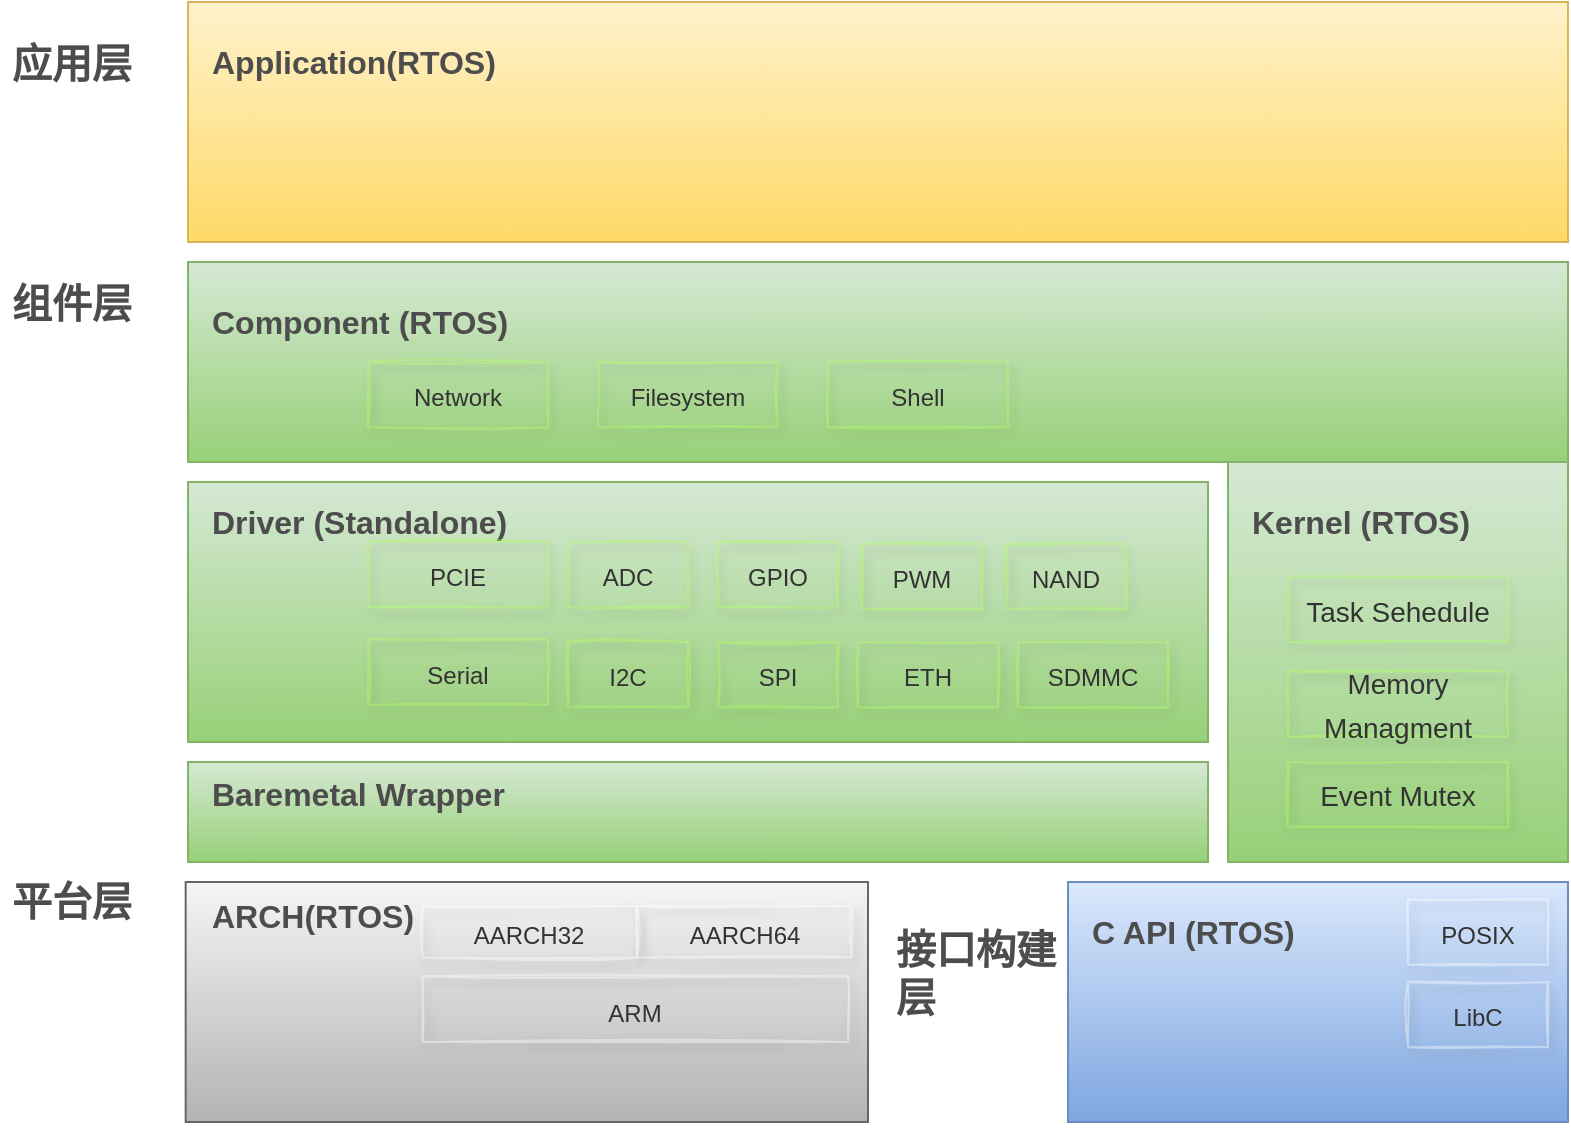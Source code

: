 <mxfile>
    <diagram id="SvlP1NektO_tn8SzzRXW" name="第 1 页">
        <mxGraphModel dx="576" dy="439" grid="1" gridSize="10" guides="1" tooltips="1" connect="1" arrows="1" fold="1" page="1" pageScale="1" pageWidth="827" pageHeight="1169" background="none" math="0" shadow="0">
            <root>
                <mxCell id="0"/>
                <mxCell id="1" parent="0"/>
                <mxCell id="2" value="" style="rounded=0;whiteSpace=wrap;html=1;gradientColor=#ffd966;fillColor=#fff2cc;strokeColor=#d6b656;labelPosition=center;verticalLabelPosition=top;align=center;verticalAlign=bottom;" parent="1" vertex="1">
                    <mxGeometry x="110" y="120" width="690" height="120" as="geometry"/>
                </mxCell>
                <mxCell id="5" value="" style="rounded=0;whiteSpace=wrap;html=1;gradientColor=#97d077;fillColor=#d5e8d4;strokeColor=#82b366;" parent="1" vertex="1">
                    <mxGeometry x="110" y="250" width="690" height="100" as="geometry"/>
                </mxCell>
                <mxCell id="8" value="&lt;font color=&quot;#4d4d4d&quot;&gt;&lt;span style=&quot;font-size: 16px;&quot;&gt;&lt;b&gt;Application(RTOS)&lt;/b&gt;&lt;/span&gt;&lt;/font&gt;" style="text;html=1;strokeColor=none;fillColor=none;align=left;verticalAlign=middle;whiteSpace=wrap;rounded=0;" parent="1" vertex="1">
                    <mxGeometry x="120" y="140" width="90" height="20" as="geometry"/>
                </mxCell>
                <mxCell id="11" value="&lt;font color=&quot;#4d4d4d&quot;&gt;&lt;span style=&quot;font-size: 16px;&quot;&gt;&lt;b&gt;Component (RTOS)&lt;/b&gt;&lt;/span&gt;&lt;/font&gt;" style="text;html=1;strokeColor=none;fillColor=none;align=left;verticalAlign=middle;whiteSpace=wrap;rounded=0;" parent="1" vertex="1">
                    <mxGeometry x="120" y="270" width="160" height="20" as="geometry"/>
                </mxCell>
                <mxCell id="12" value="" style="rounded=0;whiteSpace=wrap;html=1;gradientColor=#97d077;fillColor=#d5e8d4;strokeColor=#82b366;" parent="1" vertex="1">
                    <mxGeometry x="110" y="360" width="510" height="130" as="geometry"/>
                </mxCell>
                <mxCell id="13" value="" style="rounded=0;whiteSpace=wrap;html=1;gradientColor=#97d077;fillColor=#d5e8d4;strokeColor=#82b366;" parent="1" vertex="1">
                    <mxGeometry x="630" y="350" width="170" height="200" as="geometry"/>
                </mxCell>
                <mxCell id="14" value="&lt;font color=&quot;#4d4d4d&quot;&gt;&lt;span style=&quot;font-size: 16px;&quot;&gt;&lt;b&gt;Driver (Standalone)&lt;/b&gt;&lt;/span&gt;&lt;/font&gt;" style="text;html=1;strokeColor=none;fillColor=none;align=left;verticalAlign=middle;whiteSpace=wrap;rounded=0;" parent="1" vertex="1">
                    <mxGeometry x="120" y="370" width="150" height="20" as="geometry"/>
                </mxCell>
                <mxCell id="15" value="&lt;font color=&quot;#4d4d4d&quot;&gt;&lt;span style=&quot;font-size: 16px&quot;&gt;&lt;b&gt;Kernel (RTOS)&lt;/b&gt;&lt;/span&gt;&lt;/font&gt;" style="text;html=1;strokeColor=none;fillColor=none;align=left;verticalAlign=middle;whiteSpace=wrap;rounded=0;" parent="1" vertex="1">
                    <mxGeometry x="640" y="370" width="150" height="20" as="geometry"/>
                </mxCell>
                <mxCell id="20" value="&lt;font color=&quot;#4d4d4d&quot; size=&quot;1&quot;&gt;&lt;b style=&quot;font-size: 20px&quot;&gt;应用层&lt;/b&gt;&lt;/font&gt;" style="text;html=1;strokeColor=none;fillColor=none;align=left;verticalAlign=middle;whiteSpace=wrap;rounded=0;" parent="1" vertex="1">
                    <mxGeometry x="20" y="140" width="90" height="20" as="geometry"/>
                </mxCell>
                <mxCell id="22" value="&lt;font color=&quot;#4d4d4d&quot; size=&quot;1&quot;&gt;&lt;b style=&quot;font-size: 20px&quot;&gt;组件层&lt;/b&gt;&lt;/font&gt;" style="text;html=1;strokeColor=none;fillColor=none;align=left;verticalAlign=middle;whiteSpace=wrap;rounded=0;" parent="1" vertex="1">
                    <mxGeometry x="20" y="260" width="90" height="20" as="geometry"/>
                </mxCell>
                <mxCell id="42" value="&lt;font color=&quot;#333333&quot; style=&quot;font-size: 12px&quot;&gt;Serial&lt;/font&gt;" style="rounded=0;whiteSpace=wrap;html=1;fontSize=18;strokeColor=#B3FF66;shadow=1;sketch=1;opacity=40;gradientColor=#ffffff;gradientDirection=south;fillStyle=auto;fillColor=none;" parent="1" vertex="1">
                    <mxGeometry x="200" y="438.672" width="90" height="32.647" as="geometry"/>
                </mxCell>
                <mxCell id="43" value="&lt;font color=&quot;#333333&quot; style=&quot;font-size: 12px&quot;&gt;PCIE&lt;/font&gt;" style="rounded=0;whiteSpace=wrap;html=1;fontSize=18;strokeColor=#B3FF66;shadow=1;sketch=1;opacity=40;gradientColor=#ffffff;gradientDirection=south;fillStyle=auto;fillColor=none;" parent="1" vertex="1">
                    <mxGeometry x="200" y="390.002" width="90" height="32.647" as="geometry"/>
                </mxCell>
                <mxCell id="44" value="" style="group;rounded=0;shadow=1;fontSize=18;verticalAlign=middle;gradientColor=#ffffff;gradientDirection=south;opacity=40;sketch=1;fillStyle=auto;" parent="1" vertex="1" connectable="0">
                    <mxGeometry x="20" y="560" width="550" height="120" as="geometry"/>
                </mxCell>
                <mxCell id="6" value="" style="rounded=0;whiteSpace=wrap;html=1;gradientColor=#b3b3b3;fillColor=#f5f5f5;strokeColor=#666666;" parent="44" vertex="1">
                    <mxGeometry x="88.837" width="341.16" height="120" as="geometry"/>
                </mxCell>
                <mxCell id="16" value="&lt;font color=&quot;#4d4d4d&quot;&gt;&lt;span style=&quot;font-size: 16px;&quot;&gt;&lt;b&gt;ARCH(RTOS)&lt;/b&gt;&lt;/span&gt;&lt;/font&gt;" style="text;html=1;strokeColor=none;fillColor=none;align=left;verticalAlign=middle;whiteSpace=wrap;rounded=0;" parent="44" vertex="1">
                    <mxGeometry x="100.342" y="8.571" width="90.308" height="17.143" as="geometry"/>
                </mxCell>
                <mxCell id="23" value="&lt;font color=&quot;#4d4d4d&quot; size=&quot;1&quot;&gt;&lt;b style=&quot;font-size: 20px&quot;&gt;平台层&lt;/b&gt;&lt;/font&gt;" style="text;html=1;strokeColor=none;fillColor=none;align=left;verticalAlign=middle;whiteSpace=wrap;rounded=0;" parent="44" vertex="1">
                    <mxGeometry width="90.308" height="17.143" as="geometry"/>
                </mxCell>
                <mxCell id="58" value="&lt;font color=&quot;#333333&quot;&gt;&lt;span style=&quot;font-size: 12px;&quot;&gt;AARCH32&lt;br&gt;&lt;/span&gt;&lt;/font&gt;" style="rounded=0;whiteSpace=wrap;html=1;fontSize=18;shadow=1;sketch=1;opacity=40;gradientColor=#ffffff;gradientDirection=south;fillStyle=auto;fillColor=none;strokeColor=#FFFFFF;" parent="44" vertex="1">
                    <mxGeometry x="207.266" y="11.996" width="107.241" height="25.714" as="geometry"/>
                </mxCell>
                <mxCell id="59" value="&lt;font color=&quot;#333333&quot; style=&quot;font-size: 12px&quot;&gt;AARCH64&lt;br&gt;&lt;/font&gt;" style="rounded=0;whiteSpace=wrap;html=1;fontSize=18;strokeColor=#FFFFFF;shadow=1;sketch=1;opacity=40;gradientColor=#ffffff;gradientDirection=south;fillStyle=auto;fillColor=none;" parent="44" vertex="1">
                    <mxGeometry x="314.51" y="11.996" width="107.241" height="25.714" as="geometry"/>
                </mxCell>
                <mxCell id="21" value="&lt;font color=&quot;#4d4d4d&quot; size=&quot;1&quot;&gt;&lt;b style=&quot;font-size: 20px&quot;&gt;接口构建层&lt;/b&gt;&lt;/font&gt;" style="text;html=1;strokeColor=none;fillColor=none;align=left;verticalAlign=middle;whiteSpace=wrap;rounded=0;" parent="44" vertex="1">
                    <mxGeometry x="441.501" y="30.0" width="90.307" height="30" as="geometry"/>
                </mxCell>
                <mxCell id="74" value="&lt;font color=&quot;#333333&quot;&gt;&lt;span style=&quot;font-size: 12px;&quot;&gt;ARM&lt;/span&gt;&lt;/font&gt;" style="rounded=0;whiteSpace=wrap;html=1;fontSize=18;shadow=1;sketch=1;opacity=40;gradientColor=#ffffff;gradientDirection=south;fillStyle=auto;fillColor=none;strokeColor=#FFFFFF;" parent="44" vertex="1">
                    <mxGeometry x="207.27" y="47.15" width="212.73" height="32.85" as="geometry"/>
                </mxCell>
                <mxCell id="50" value="&lt;font color=&quot;#333333&quot; style=&quot;font-size: 12px&quot;&gt;I2C&lt;/font&gt;" style="rounded=0;whiteSpace=wrap;html=1;fontSize=18;strokeColor=#B3FF66;shadow=1;sketch=1;opacity=40;gradientColor=#ffffff;gradientDirection=south;fillStyle=auto;fillColor=none;" parent="1" vertex="1">
                    <mxGeometry x="300" y="440" width="60" height="32.65" as="geometry"/>
                </mxCell>
                <mxCell id="51" value="&lt;font color=&quot;#333333&quot; style=&quot;font-size: 12px&quot;&gt;SPI&lt;/font&gt;" style="rounded=0;whiteSpace=wrap;html=1;fontSize=18;strokeColor=#B3FF66;shadow=1;sketch=1;opacity=40;gradientColor=#ffffff;gradientDirection=south;fillStyle=auto;fillColor=none;" parent="1" vertex="1">
                    <mxGeometry x="375" y="440" width="60" height="32.65" as="geometry"/>
                </mxCell>
                <mxCell id="52" value="&lt;font color=&quot;#333333&quot; style=&quot;font-size: 12px&quot;&gt;ETH&lt;br&gt;&lt;/font&gt;" style="rounded=0;whiteSpace=wrap;html=1;fontSize=18;strokeColor=#B3FF66;shadow=1;sketch=1;opacity=40;gradientColor=#ffffff;gradientDirection=south;fillStyle=auto;fillColor=none;" parent="1" vertex="1">
                    <mxGeometry x="445" y="440.15" width="70" height="32.65" as="geometry"/>
                </mxCell>
                <mxCell id="53" value="&lt;font color=&quot;#333333&quot; style=&quot;font-size: 12px&quot;&gt;SDMMC&lt;/font&gt;" style="rounded=0;whiteSpace=wrap;html=1;fontSize=18;strokeColor=#B3FF66;shadow=1;sketch=1;opacity=40;gradientColor=#ffffff;gradientDirection=south;fillStyle=auto;fillColor=none;" parent="1" vertex="1">
                    <mxGeometry x="525" y="440.15" width="75" height="32.65" as="geometry"/>
                </mxCell>
                <mxCell id="54" value="&lt;font color=&quot;#333333&quot; style=&quot;font-size: 12px&quot;&gt;GPIO&lt;/font&gt;" style="rounded=0;whiteSpace=wrap;html=1;fontSize=18;strokeColor=#B3FF66;shadow=1;sketch=1;opacity=40;gradientColor=#ffffff;gradientDirection=south;fillStyle=auto;fillColor=none;" parent="1" vertex="1">
                    <mxGeometry x="375" y="390" width="60" height="32.65" as="geometry"/>
                </mxCell>
                <mxCell id="55" value="&lt;font color=&quot;#333333&quot; style=&quot;font-size: 12px&quot;&gt;ADC&lt;/font&gt;" style="rounded=0;whiteSpace=wrap;html=1;fontSize=18;strokeColor=#B3FF66;shadow=1;sketch=1;opacity=40;gradientColor=#ffffff;gradientDirection=south;fillStyle=auto;fillColor=none;" parent="1" vertex="1">
                    <mxGeometry x="300" y="390" width="60" height="32.65" as="geometry"/>
                </mxCell>
                <mxCell id="3" value="" style="rounded=0;whiteSpace=wrap;html=1;gradientColor=#7ea6e0;fillColor=#dae8fc;strokeColor=#6c8ebf;" parent="1" vertex="1">
                    <mxGeometry x="550" y="560" width="250" height="120" as="geometry"/>
                </mxCell>
                <mxCell id="9" value="&lt;font color=&quot;#4d4d4d&quot; size=&quot;1&quot;&gt;&lt;b style=&quot;font-size: 16px&quot;&gt;C API (RTOS)&lt;/b&gt;&lt;/font&gt;" style="text;html=1;strokeColor=none;fillColor=none;align=left;verticalAlign=middle;whiteSpace=wrap;rounded=0;" parent="1" vertex="1">
                    <mxGeometry x="560" y="575" width="120" height="20" as="geometry"/>
                </mxCell>
                <mxCell id="24" value="&lt;font color=&quot;#333333&quot; style=&quot;font-size: 12px&quot;&gt;LibC&lt;/font&gt;" style="rounded=0;whiteSpace=wrap;html=1;fontSize=18;strokeColor=#FFFFFF;shadow=1;sketch=1;opacity=40;gradientColor=#ffffff;gradientDirection=south;fillStyle=auto;fillColor=none;" parent="1" vertex="1">
                    <mxGeometry x="720" y="610.0" width="70" height="32.65" as="geometry"/>
                </mxCell>
                <mxCell id="67" value="&lt;font color=&quot;#333333&quot;&gt;&lt;span style=&quot;font-size: 12px&quot;&gt;PWM&lt;/span&gt;&lt;/font&gt;" style="rounded=0;whiteSpace=wrap;html=1;fontSize=18;strokeColor=#B3FF66;shadow=1;sketch=1;opacity=40;gradientColor=#ffffff;gradientDirection=south;fillStyle=auto;fillColor=none;" parent="1" vertex="1">
                    <mxGeometry x="447" y="391" width="60" height="32.65" as="geometry"/>
                </mxCell>
                <mxCell id="68" value="&lt;font color=&quot;#333333&quot;&gt;&lt;span style=&quot;font-size: 12px&quot;&gt;NAND&lt;/span&gt;&lt;/font&gt;" style="rounded=0;whiteSpace=wrap;html=1;fontSize=18;strokeColor=#B3FF66;shadow=1;sketch=1;opacity=40;gradientColor=#ffffff;gradientDirection=south;fillStyle=auto;fillColor=none;" parent="1" vertex="1">
                    <mxGeometry x="519" y="391" width="60" height="32.65" as="geometry"/>
                </mxCell>
                <mxCell id="75" value="&lt;font color=&quot;#333333&quot;&gt;&lt;span style=&quot;font-size: 12px;&quot;&gt;POSIX&lt;/span&gt;&lt;/font&gt;" style="rounded=0;whiteSpace=wrap;html=1;fontSize=18;strokeColor=#FFFFFF;shadow=1;sketch=1;opacity=40;gradientColor=#ffffff;gradientDirection=south;fillStyle=auto;fillColor=none;" parent="1" vertex="1">
                    <mxGeometry x="720" y="568.67" width="70" height="32.65" as="geometry"/>
                </mxCell>
                <mxCell id="77" value="&lt;font style=&quot;font-size: 14px;&quot; color=&quot;#333333&quot;&gt;Task Sehedule&lt;/font&gt;" style="rounded=0;whiteSpace=wrap;html=1;fontSize=18;strokeColor=#B3FF66;shadow=1;sketch=1;opacity=40;gradientColor=#ffffff;gradientDirection=south;fillStyle=auto;fillColor=none;" parent="1" vertex="1">
                    <mxGeometry x="660" y="407.35" width="110" height="32.65" as="geometry"/>
                </mxCell>
                <mxCell id="78" value="&lt;font style=&quot;font-size: 14px;&quot; color=&quot;#333333&quot;&gt;Memory Managment&lt;/font&gt;" style="rounded=0;whiteSpace=wrap;html=1;fontSize=18;strokeColor=#B3FF66;shadow=1;sketch=1;opacity=40;gradientColor=#ffffff;gradientDirection=south;fillStyle=auto;fillColor=none;" parent="1" vertex="1">
                    <mxGeometry x="660" y="454.7" width="110" height="32.65" as="geometry"/>
                </mxCell>
                <mxCell id="79" value="&lt;font style=&quot;font-size: 14px;&quot; color=&quot;#333333&quot;&gt;Event Mutex&lt;/font&gt;" style="rounded=0;whiteSpace=wrap;html=1;fontSize=18;strokeColor=#B3FF66;shadow=1;sketch=1;opacity=40;gradientColor=#ffffff;gradientDirection=south;fillStyle=auto;fillColor=none;" parent="1" vertex="1">
                    <mxGeometry x="660" y="500.0" width="110" height="32.65" as="geometry"/>
                </mxCell>
                <mxCell id="80" value="&lt;font color=&quot;#333333&quot; style=&quot;font-size: 12px&quot;&gt;Network&lt;/font&gt;" style="rounded=0;whiteSpace=wrap;html=1;fontSize=18;strokeColor=#B3FF66;shadow=1;sketch=1;opacity=40;gradientColor=#ffffff;gradientDirection=south;fillStyle=auto;fillColor=none;" parent="1" vertex="1">
                    <mxGeometry x="200" y="300.002" width="90" height="32.647" as="geometry"/>
                </mxCell>
                <mxCell id="81" value="&lt;font color=&quot;#333333&quot; style=&quot;font-size: 12px&quot;&gt;Filesystem&lt;br&gt;&lt;/font&gt;" style="rounded=0;whiteSpace=wrap;html=1;fontSize=18;strokeColor=#B3FF66;shadow=1;sketch=1;opacity=40;gradientColor=#ffffff;gradientDirection=south;fillStyle=auto;fillColor=none;" parent="1" vertex="1">
                    <mxGeometry x="315" y="300.002" width="90" height="32.647" as="geometry"/>
                </mxCell>
                <mxCell id="82" value="&lt;font color=&quot;#333333&quot; style=&quot;font-size: 12px&quot;&gt;Shell&lt;br&gt;&lt;/font&gt;" style="rounded=0;whiteSpace=wrap;html=1;fontSize=18;strokeColor=#B3FF66;shadow=1;sketch=1;opacity=40;gradientColor=#ffffff;gradientDirection=south;fillStyle=auto;fillColor=none;" parent="1" vertex="1">
                    <mxGeometry x="430" y="300.002" width="90" height="32.647" as="geometry"/>
                </mxCell>
                <mxCell id="83" value="" style="rounded=0;whiteSpace=wrap;html=1;gradientColor=#97d077;fillColor=#d5e8d4;strokeColor=#82b366;" parent="1" vertex="1">
                    <mxGeometry x="110" y="500" width="510" height="50" as="geometry"/>
                </mxCell>
                <mxCell id="84" value="&lt;font color=&quot;#4d4d4d&quot;&gt;&lt;span style=&quot;font-size: 16px;&quot;&gt;&lt;b&gt;Baremetal Wrapper&lt;br&gt;&lt;/b&gt;&lt;/span&gt;&lt;/font&gt;" style="text;html=1;strokeColor=none;fillColor=none;align=left;verticalAlign=middle;whiteSpace=wrap;rounded=0;" parent="1" vertex="1">
                    <mxGeometry x="120" y="506.32" width="150" height="20" as="geometry"/>
                </mxCell>
            </root>
        </mxGraphModel>
    </diagram>
</mxfile>